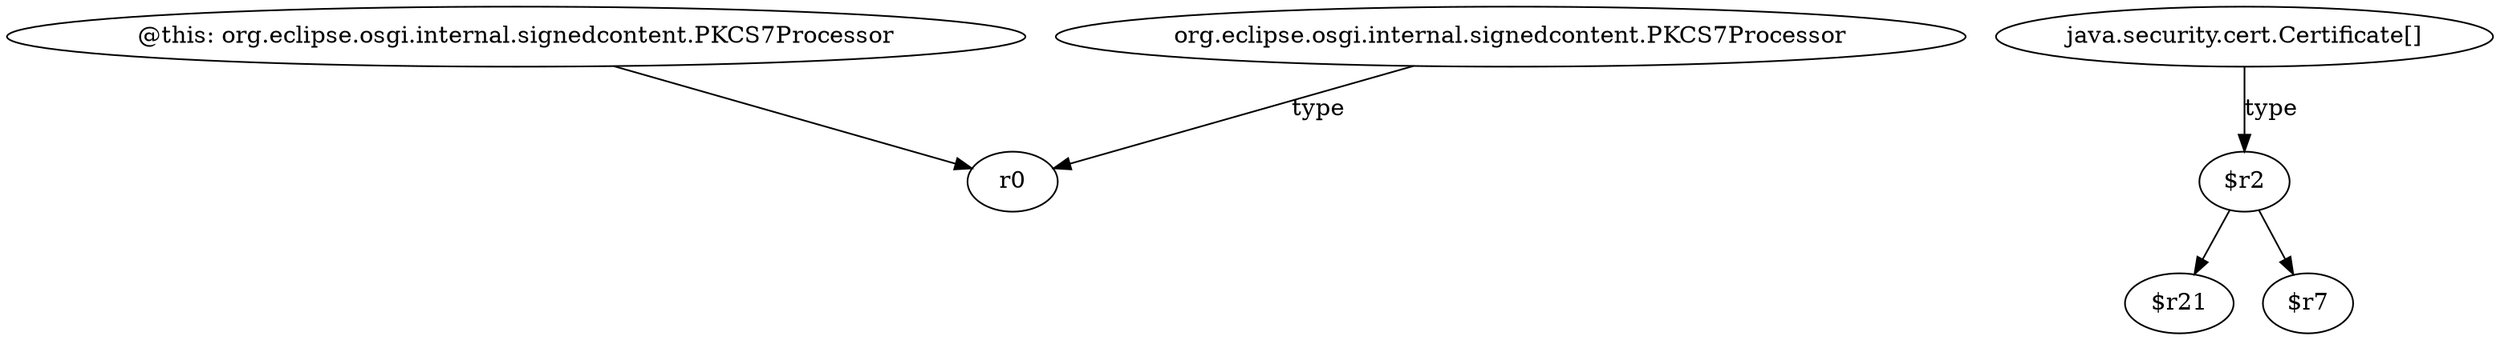 digraph g {
0[label="@this: org.eclipse.osgi.internal.signedcontent.PKCS7Processor"]
1[label="r0"]
0->1[label=""]
2[label="java.security.cert.Certificate[]"]
3[label="$r2"]
2->3[label="type"]
4[label="org.eclipse.osgi.internal.signedcontent.PKCS7Processor"]
4->1[label="type"]
5[label="$r21"]
3->5[label=""]
6[label="$r7"]
3->6[label=""]
}